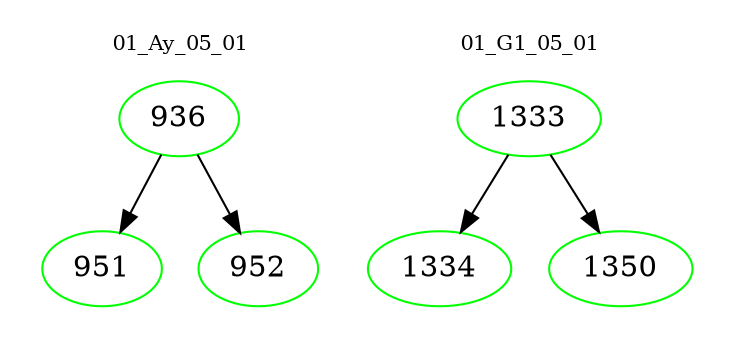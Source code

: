 digraph{
subgraph cluster_0 {
color = white
label = "01_Ay_05_01";
fontsize=10;
T0_936 [label="936", color="green"]
T0_936 -> T0_951 [color="black"]
T0_951 [label="951", color="green"]
T0_936 -> T0_952 [color="black"]
T0_952 [label="952", color="green"]
}
subgraph cluster_1 {
color = white
label = "01_G1_05_01";
fontsize=10;
T1_1333 [label="1333", color="green"]
T1_1333 -> T1_1334 [color="black"]
T1_1334 [label="1334", color="green"]
T1_1333 -> T1_1350 [color="black"]
T1_1350 [label="1350", color="green"]
}
}
